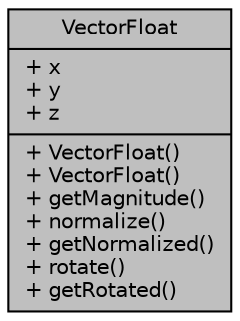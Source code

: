 digraph "VectorFloat"
{
  edge [fontname="Helvetica",fontsize="10",labelfontname="Helvetica",labelfontsize="10"];
  node [fontname="Helvetica",fontsize="10",shape=record];
  Node1 [label="{VectorFloat\n|+ x\l+ y\l+ z\l|+ VectorFloat()\l+ VectorFloat()\l+ getMagnitude()\l+ normalize()\l+ getNormalized()\l+ rotate()\l+ getRotated()\l}",height=0.2,width=0.4,color="black", fillcolor="grey75", style="filled", fontcolor="black"];
}
